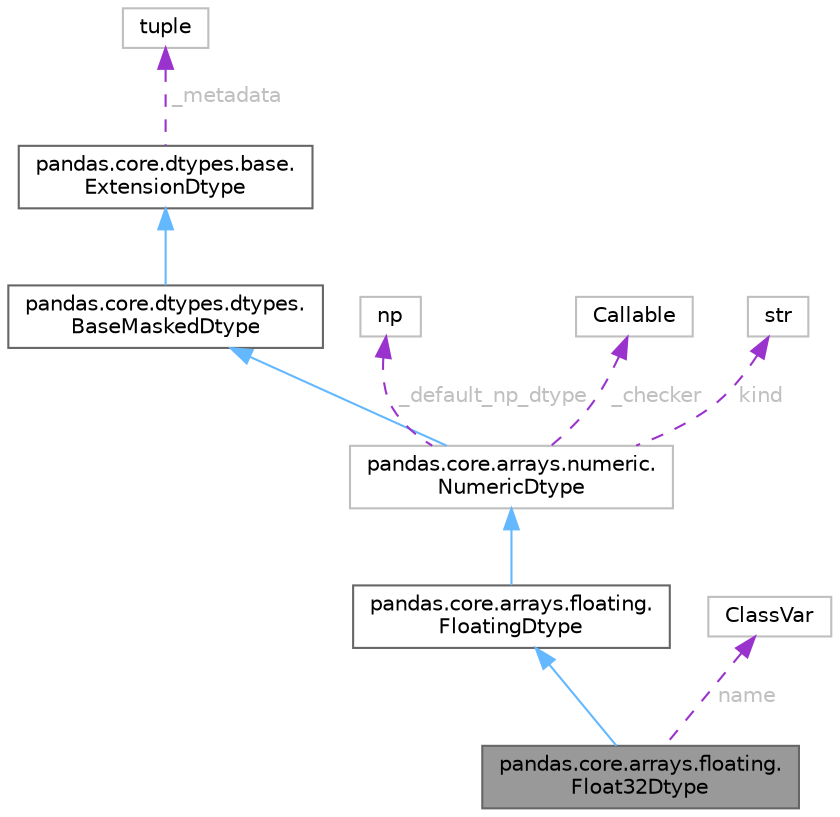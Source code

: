 digraph "pandas.core.arrays.floating.Float32Dtype"
{
 // LATEX_PDF_SIZE
  bgcolor="transparent";
  edge [fontname=Helvetica,fontsize=10,labelfontname=Helvetica,labelfontsize=10];
  node [fontname=Helvetica,fontsize=10,shape=box,height=0.2,width=0.4];
  Node1 [id="Node000001",label="pandas.core.arrays.floating.\lFloat32Dtype",height=0.2,width=0.4,color="gray40", fillcolor="grey60", style="filled", fontcolor="black",tooltip=" "];
  Node2 -> Node1 [id="edge10_Node000001_Node000002",dir="back",color="steelblue1",style="solid",tooltip=" "];
  Node2 [id="Node000002",label="pandas.core.arrays.floating.\lFloatingDtype",height=0.2,width=0.4,color="gray40", fillcolor="white", style="filled",URL="$d0/dad/classpandas_1_1core_1_1arrays_1_1floating_1_1FloatingDtype.html",tooltip=" "];
  Node3 -> Node2 [id="edge11_Node000002_Node000003",dir="back",color="steelblue1",style="solid",tooltip=" "];
  Node3 [id="Node000003",label="pandas.core.arrays.numeric.\lNumericDtype",height=0.2,width=0.4,color="grey75", fillcolor="white", style="filled",URL="$db/d94/classpandas_1_1core_1_1arrays_1_1numeric_1_1NumericDtype.html",tooltip=" "];
  Node4 -> Node3 [id="edge12_Node000003_Node000004",dir="back",color="steelblue1",style="solid",tooltip=" "];
  Node4 [id="Node000004",label="pandas.core.dtypes.dtypes.\lBaseMaskedDtype",height=0.2,width=0.4,color="gray40", fillcolor="white", style="filled",URL="$d8/dcb/classpandas_1_1core_1_1dtypes_1_1dtypes_1_1BaseMaskedDtype.html",tooltip=" "];
  Node5 -> Node4 [id="edge13_Node000004_Node000005",dir="back",color="steelblue1",style="solid",tooltip=" "];
  Node5 [id="Node000005",label="pandas.core.dtypes.base.\lExtensionDtype",height=0.2,width=0.4,color="gray40", fillcolor="white", style="filled",URL="$d4/d64/classpandas_1_1core_1_1dtypes_1_1base_1_1ExtensionDtype.html",tooltip=" "];
  Node6 -> Node5 [id="edge14_Node000005_Node000006",dir="back",color="darkorchid3",style="dashed",tooltip=" ",label=" _metadata",fontcolor="grey" ];
  Node6 [id="Node000006",label="tuple",height=0.2,width=0.4,color="grey75", fillcolor="white", style="filled",tooltip=" "];
  Node7 -> Node3 [id="edge15_Node000003_Node000007",dir="back",color="darkorchid3",style="dashed",tooltip=" ",label=" _default_np_dtype",fontcolor="grey" ];
  Node7 [id="Node000007",label="np",height=0.2,width=0.4,color="grey75", fillcolor="white", style="filled",tooltip=" "];
  Node8 -> Node3 [id="edge16_Node000003_Node000008",dir="back",color="darkorchid3",style="dashed",tooltip=" ",label=" _checker",fontcolor="grey" ];
  Node8 [id="Node000008",label="Callable",height=0.2,width=0.4,color="grey75", fillcolor="white", style="filled",tooltip=" "];
  Node9 -> Node3 [id="edge17_Node000003_Node000009",dir="back",color="darkorchid3",style="dashed",tooltip=" ",label=" kind",fontcolor="grey" ];
  Node9 [id="Node000009",label="str",height=0.2,width=0.4,color="grey75", fillcolor="white", style="filled",tooltip=" "];
  Node10 -> Node1 [id="edge18_Node000001_Node000010",dir="back",color="darkorchid3",style="dashed",tooltip=" ",label=" name",fontcolor="grey" ];
  Node10 [id="Node000010",label="ClassVar",height=0.2,width=0.4,color="grey75", fillcolor="white", style="filled",tooltip=" "];
}
